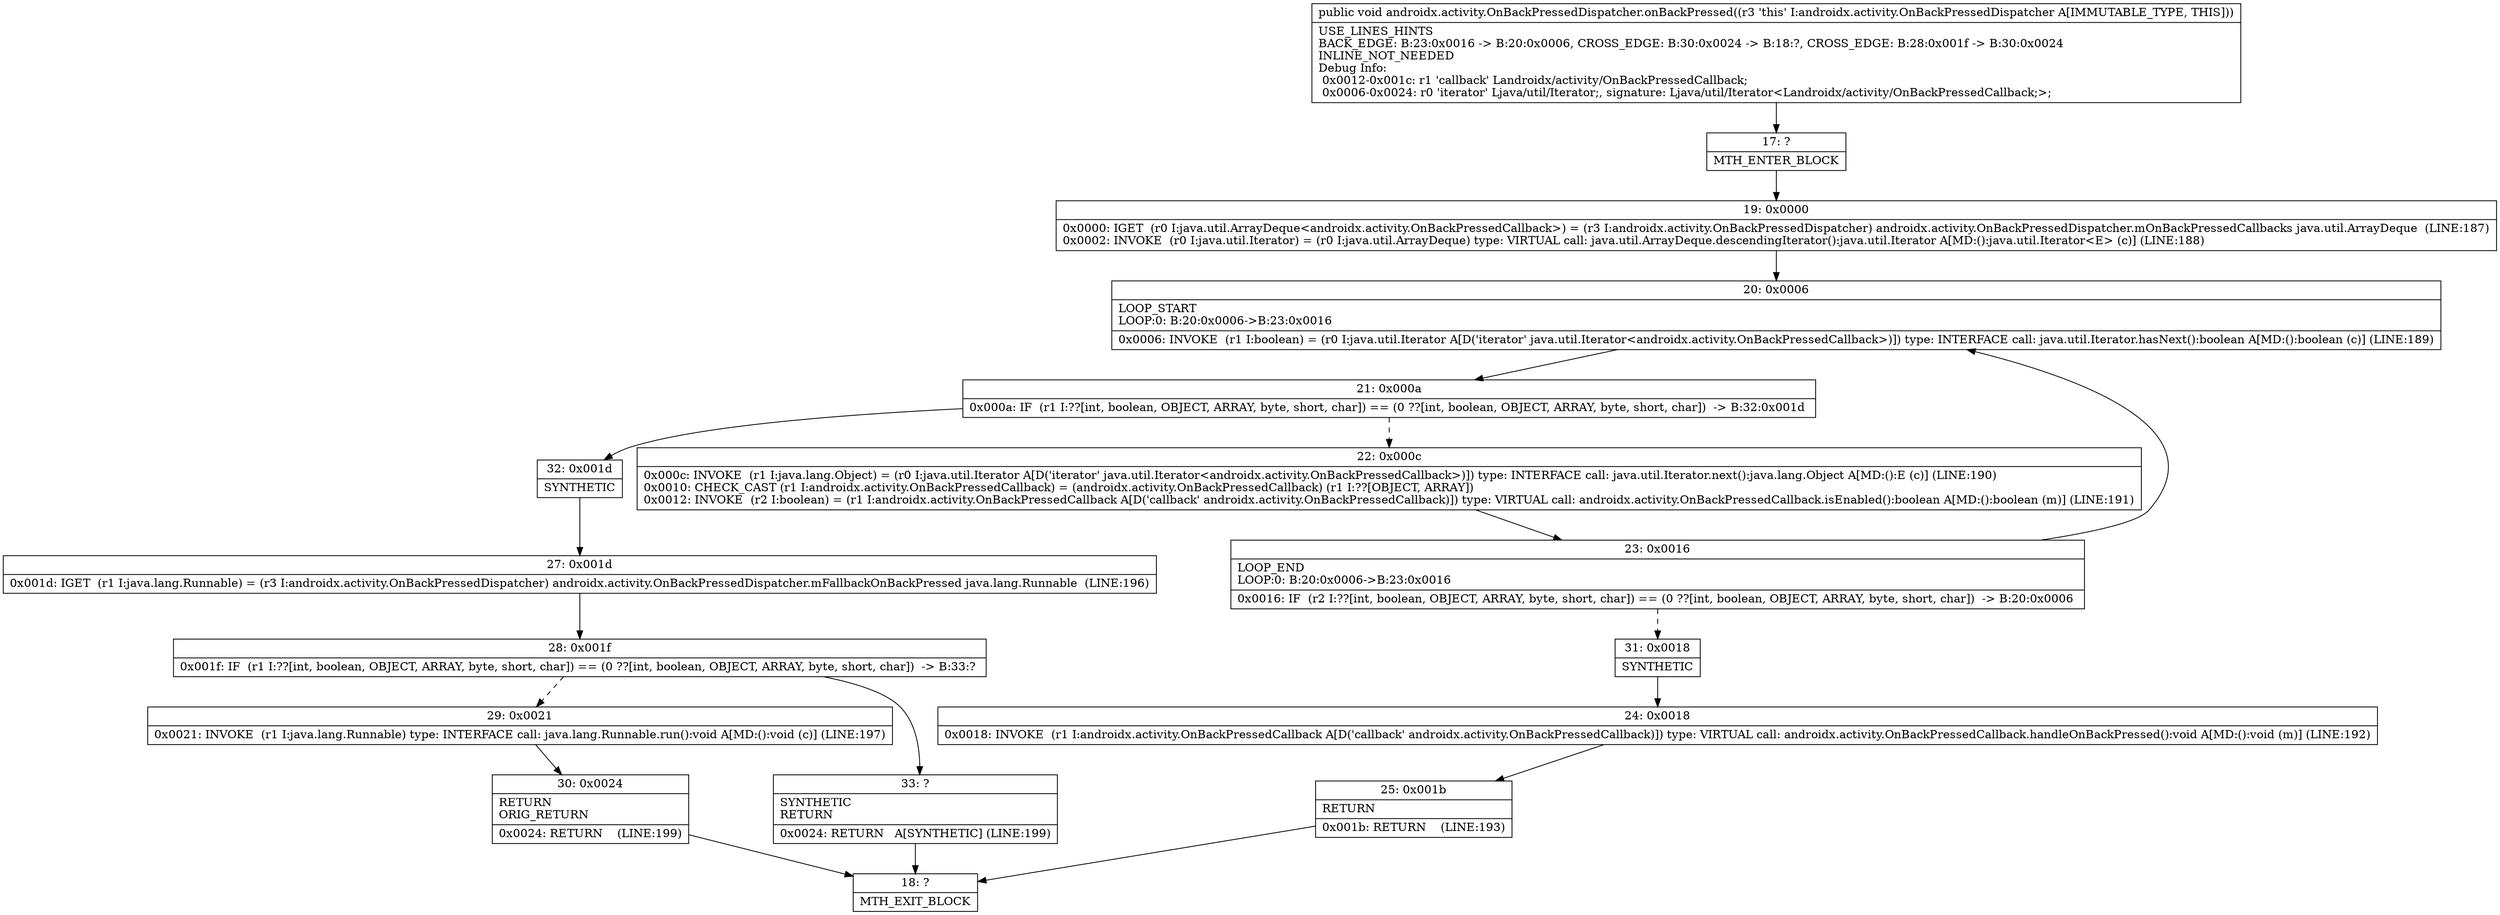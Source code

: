 digraph "CFG forandroidx.activity.OnBackPressedDispatcher.onBackPressed()V" {
Node_17 [shape=record,label="{17\:\ ?|MTH_ENTER_BLOCK\l}"];
Node_19 [shape=record,label="{19\:\ 0x0000|0x0000: IGET  (r0 I:java.util.ArrayDeque\<androidx.activity.OnBackPressedCallback\>) = (r3 I:androidx.activity.OnBackPressedDispatcher) androidx.activity.OnBackPressedDispatcher.mOnBackPressedCallbacks java.util.ArrayDeque  (LINE:187)\l0x0002: INVOKE  (r0 I:java.util.Iterator) = (r0 I:java.util.ArrayDeque) type: VIRTUAL call: java.util.ArrayDeque.descendingIterator():java.util.Iterator A[MD:():java.util.Iterator\<E\> (c)] (LINE:188)\l}"];
Node_20 [shape=record,label="{20\:\ 0x0006|LOOP_START\lLOOP:0: B:20:0x0006\-\>B:23:0x0016\l|0x0006: INVOKE  (r1 I:boolean) = (r0 I:java.util.Iterator A[D('iterator' java.util.Iterator\<androidx.activity.OnBackPressedCallback\>)]) type: INTERFACE call: java.util.Iterator.hasNext():boolean A[MD:():boolean (c)] (LINE:189)\l}"];
Node_21 [shape=record,label="{21\:\ 0x000a|0x000a: IF  (r1 I:??[int, boolean, OBJECT, ARRAY, byte, short, char]) == (0 ??[int, boolean, OBJECT, ARRAY, byte, short, char])  \-\> B:32:0x001d \l}"];
Node_22 [shape=record,label="{22\:\ 0x000c|0x000c: INVOKE  (r1 I:java.lang.Object) = (r0 I:java.util.Iterator A[D('iterator' java.util.Iterator\<androidx.activity.OnBackPressedCallback\>)]) type: INTERFACE call: java.util.Iterator.next():java.lang.Object A[MD:():E (c)] (LINE:190)\l0x0010: CHECK_CAST (r1 I:androidx.activity.OnBackPressedCallback) = (androidx.activity.OnBackPressedCallback) (r1 I:??[OBJECT, ARRAY]) \l0x0012: INVOKE  (r2 I:boolean) = (r1 I:androidx.activity.OnBackPressedCallback A[D('callback' androidx.activity.OnBackPressedCallback)]) type: VIRTUAL call: androidx.activity.OnBackPressedCallback.isEnabled():boolean A[MD:():boolean (m)] (LINE:191)\l}"];
Node_23 [shape=record,label="{23\:\ 0x0016|LOOP_END\lLOOP:0: B:20:0x0006\-\>B:23:0x0016\l|0x0016: IF  (r2 I:??[int, boolean, OBJECT, ARRAY, byte, short, char]) == (0 ??[int, boolean, OBJECT, ARRAY, byte, short, char])  \-\> B:20:0x0006 \l}"];
Node_31 [shape=record,label="{31\:\ 0x0018|SYNTHETIC\l}"];
Node_24 [shape=record,label="{24\:\ 0x0018|0x0018: INVOKE  (r1 I:androidx.activity.OnBackPressedCallback A[D('callback' androidx.activity.OnBackPressedCallback)]) type: VIRTUAL call: androidx.activity.OnBackPressedCallback.handleOnBackPressed():void A[MD:():void (m)] (LINE:192)\l}"];
Node_25 [shape=record,label="{25\:\ 0x001b|RETURN\l|0x001b: RETURN    (LINE:193)\l}"];
Node_18 [shape=record,label="{18\:\ ?|MTH_EXIT_BLOCK\l}"];
Node_32 [shape=record,label="{32\:\ 0x001d|SYNTHETIC\l}"];
Node_27 [shape=record,label="{27\:\ 0x001d|0x001d: IGET  (r1 I:java.lang.Runnable) = (r3 I:androidx.activity.OnBackPressedDispatcher) androidx.activity.OnBackPressedDispatcher.mFallbackOnBackPressed java.lang.Runnable  (LINE:196)\l}"];
Node_28 [shape=record,label="{28\:\ 0x001f|0x001f: IF  (r1 I:??[int, boolean, OBJECT, ARRAY, byte, short, char]) == (0 ??[int, boolean, OBJECT, ARRAY, byte, short, char])  \-\> B:33:? \l}"];
Node_29 [shape=record,label="{29\:\ 0x0021|0x0021: INVOKE  (r1 I:java.lang.Runnable) type: INTERFACE call: java.lang.Runnable.run():void A[MD:():void (c)] (LINE:197)\l}"];
Node_30 [shape=record,label="{30\:\ 0x0024|RETURN\lORIG_RETURN\l|0x0024: RETURN    (LINE:199)\l}"];
Node_33 [shape=record,label="{33\:\ ?|SYNTHETIC\lRETURN\l|0x0024: RETURN   A[SYNTHETIC] (LINE:199)\l}"];
MethodNode[shape=record,label="{public void androidx.activity.OnBackPressedDispatcher.onBackPressed((r3 'this' I:androidx.activity.OnBackPressedDispatcher A[IMMUTABLE_TYPE, THIS]))  | USE_LINES_HINTS\lBACK_EDGE: B:23:0x0016 \-\> B:20:0x0006, CROSS_EDGE: B:30:0x0024 \-\> B:18:?, CROSS_EDGE: B:28:0x001f \-\> B:30:0x0024\lINLINE_NOT_NEEDED\lDebug Info:\l  0x0012\-0x001c: r1 'callback' Landroidx\/activity\/OnBackPressedCallback;\l  0x0006\-0x0024: r0 'iterator' Ljava\/util\/Iterator;, signature: Ljava\/util\/Iterator\<Landroidx\/activity\/OnBackPressedCallback;\>;\l}"];
MethodNode -> Node_17;Node_17 -> Node_19;
Node_19 -> Node_20;
Node_20 -> Node_21;
Node_21 -> Node_22[style=dashed];
Node_21 -> Node_32;
Node_22 -> Node_23;
Node_23 -> Node_20;
Node_23 -> Node_31[style=dashed];
Node_31 -> Node_24;
Node_24 -> Node_25;
Node_25 -> Node_18;
Node_32 -> Node_27;
Node_27 -> Node_28;
Node_28 -> Node_29[style=dashed];
Node_28 -> Node_33;
Node_29 -> Node_30;
Node_30 -> Node_18;
Node_33 -> Node_18;
}

